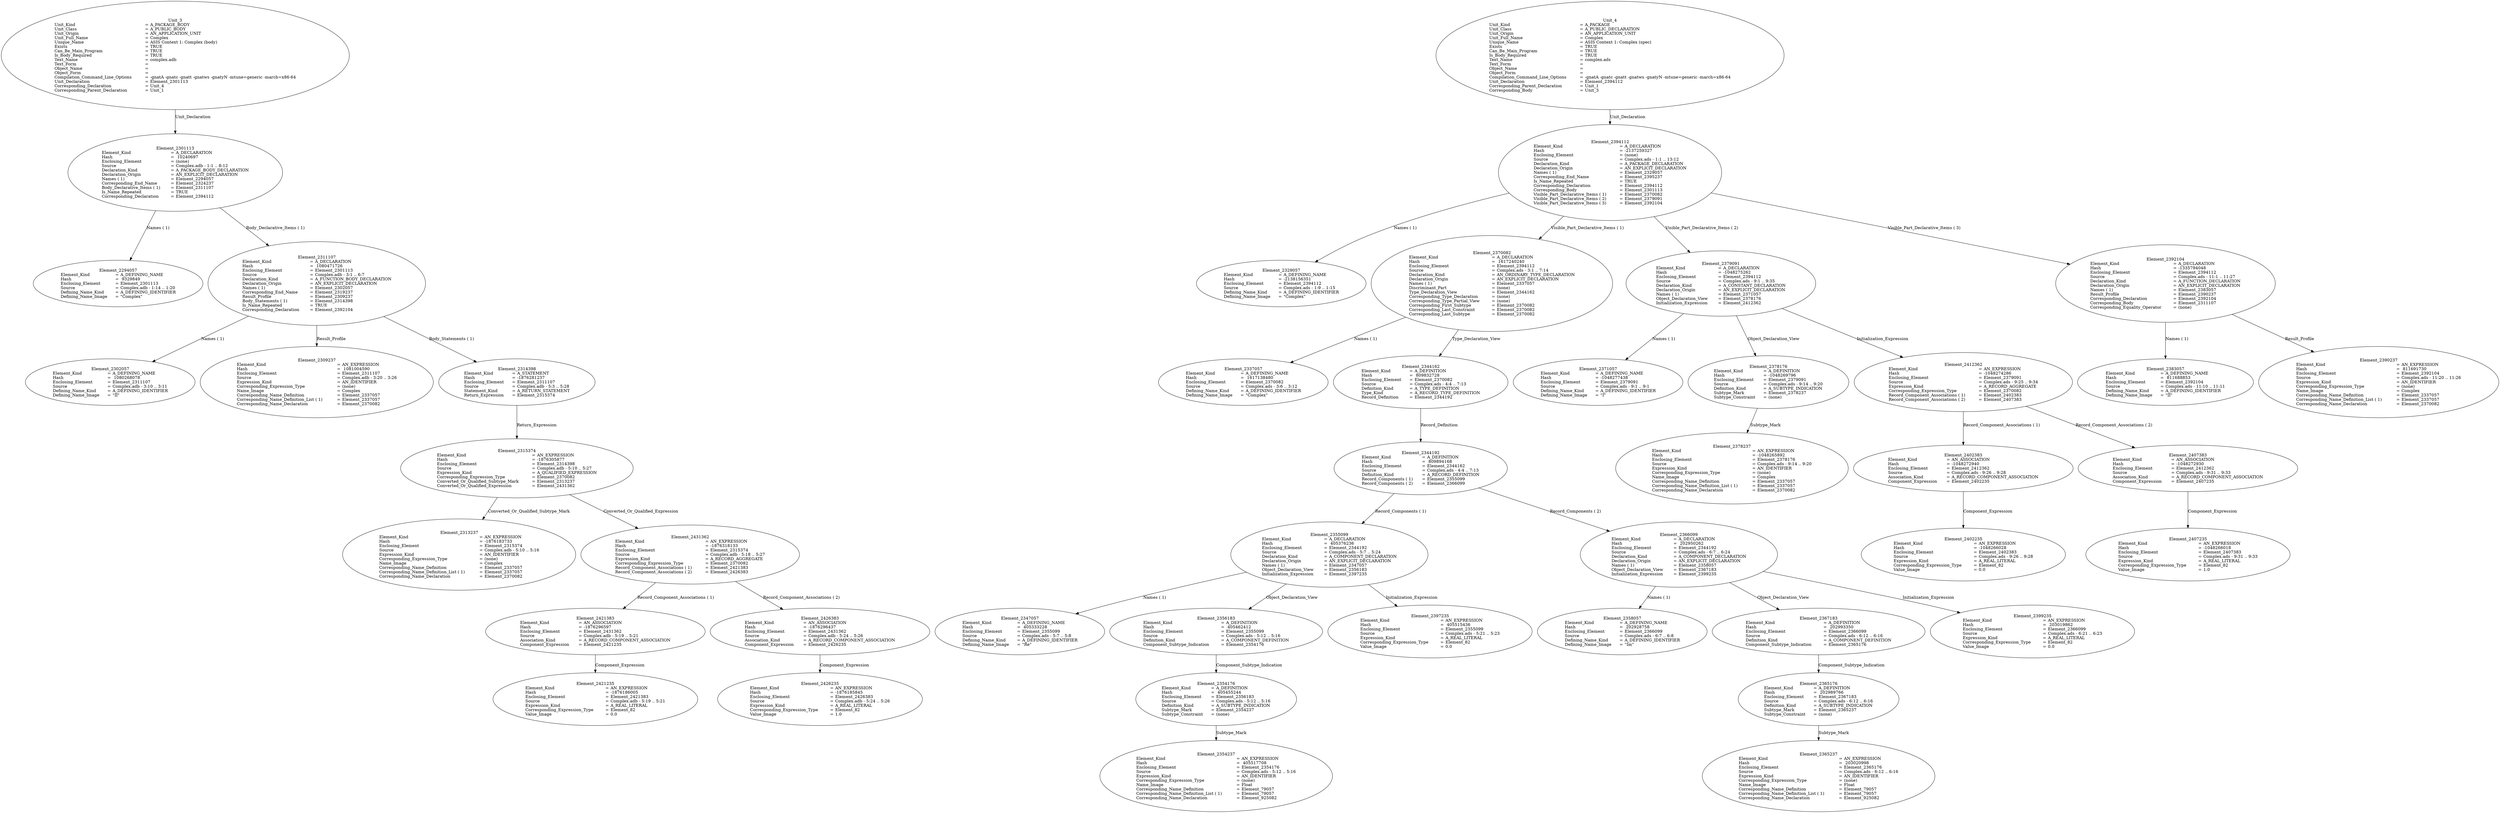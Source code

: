 digraph "complex.adt" {
  Unit_3 -> Element_2301113
      [ label=Unit_Declaration ];
  Unit_3
      [ label=<<TABLE BORDER="0" CELLBORDER="0" CELLSPACING="0" CELLPADDING="0"> 
          <TR><TD COLSPAN="3">Unit_3</TD></TR>
          <TR><TD ALIGN="LEFT">Unit_Kind   </TD><TD> = </TD><TD ALIGN="LEFT">A_PACKAGE_BODY</TD></TR>
          <TR><TD ALIGN="LEFT">Unit_Class   </TD><TD> = </TD><TD ALIGN="LEFT">A_PUBLIC_BODY</TD></TR>
          <TR><TD ALIGN="LEFT">Unit_Origin   </TD><TD> = </TD><TD ALIGN="LEFT">AN_APPLICATION_UNIT</TD></TR>
          <TR><TD ALIGN="LEFT">Unit_Full_Name    </TD><TD> = </TD><TD ALIGN="LEFT">Complex</TD></TR>
          <TR><TD ALIGN="LEFT">Unique_Name   </TD><TD> = </TD><TD ALIGN="LEFT">ASIS Context 1: Complex (body)</TD></TR>
          <TR><TD ALIGN="LEFT">Exists  </TD><TD> = </TD><TD ALIGN="LEFT">TRUE</TD></TR>
          <TR><TD ALIGN="LEFT">Can_Be_Main_Program     </TD><TD> = </TD><TD ALIGN="LEFT">TRUE</TD></TR>
          <TR><TD ALIGN="LEFT">Is_Body_Required     </TD><TD> = </TD><TD ALIGN="LEFT">TRUE</TD></TR>
          <TR><TD ALIGN="LEFT">Text_Name   </TD><TD> = </TD><TD ALIGN="LEFT">complex.adb</TD></TR>
          <TR><TD ALIGN="LEFT">Text_Form   </TD><TD> = </TD><TD ALIGN="LEFT"></TD></TR>
          <TR><TD ALIGN="LEFT">Object_Name   </TD><TD> = </TD><TD ALIGN="LEFT"></TD></TR>
          <TR><TD ALIGN="LEFT">Object_Form   </TD><TD> = </TD><TD ALIGN="LEFT"></TD></TR>
          <TR><TD ALIGN="LEFT">Compilation_Command_Line_Options         </TD><TD> = </TD><TD ALIGN="LEFT">-gnatA -gnatc -gnatt -gnatws -gnatyN -mtune=generic -march=x86-64</TD></TR>
          <TR><TD ALIGN="LEFT">Unit_Declaration     </TD><TD> = </TD><TD ALIGN="LEFT">Element_2301113</TD></TR>
          <TR><TD ALIGN="LEFT">Corresponding_Declaration       </TD><TD> = </TD><TD ALIGN="LEFT">Unit_4</TD></TR>
          <TR><TD ALIGN="LEFT">Corresponding_Parent_Declaration         </TD><TD> = </TD><TD ALIGN="LEFT">Unit_1</TD></TR>
          </TABLE>> ];
  Element_2301113 -> Element_2294057
      [ label="Names ( 1)" ];
  Element_2301113 -> Element_2311107
      [ label="Body_Declarative_Items ( 1)" ];
  Element_2301113
      [ label=<<TABLE BORDER="0" CELLBORDER="0" CELLSPACING="0" CELLPADDING="0"> 
          <TR><TD COLSPAN="3">Element_2301113</TD></TR>
          <TR><TD ALIGN="LEFT">Element_Kind    </TD><TD> = </TD><TD ALIGN="LEFT">A_DECLARATION</TD></TR>
          <TR><TD ALIGN="LEFT">Hash  </TD><TD> = </TD><TD ALIGN="LEFT"> 10240697</TD></TR>
          <TR><TD ALIGN="LEFT">Enclosing_Element     </TD><TD> = </TD><TD ALIGN="LEFT">(none)</TD></TR>
          <TR><TD ALIGN="LEFT">Source  </TD><TD> = </TD><TD ALIGN="LEFT">Complex.adb - 1:1 .. 8:12</TD></TR>
          <TR><TD ALIGN="LEFT">Declaration_Kind     </TD><TD> = </TD><TD ALIGN="LEFT">A_PACKAGE_BODY_DECLARATION</TD></TR>
          <TR><TD ALIGN="LEFT">Declaration_Origin     </TD><TD> = </TD><TD ALIGN="LEFT">AN_EXPLICIT_DECLARATION</TD></TR>
          <TR><TD ALIGN="LEFT">Names ( 1)   </TD><TD> = </TD><TD ALIGN="LEFT">Element_2294057</TD></TR>
          <TR><TD ALIGN="LEFT">Corresponding_End_Name      </TD><TD> = </TD><TD ALIGN="LEFT">Element_2324237</TD></TR>
          <TR><TD ALIGN="LEFT">Body_Declarative_Items ( 1)       </TD><TD> = </TD><TD ALIGN="LEFT">Element_2311107</TD></TR>
          <TR><TD ALIGN="LEFT">Is_Name_Repeated     </TD><TD> = </TD><TD ALIGN="LEFT">TRUE</TD></TR>
          <TR><TD ALIGN="LEFT">Corresponding_Declaration       </TD><TD> = </TD><TD ALIGN="LEFT">Element_2394112</TD></TR>
          </TABLE>> ];
  Element_2294057
      [ label=<<TABLE BORDER="0" CELLBORDER="0" CELLSPACING="0" CELLPADDING="0"> 
          <TR><TD COLSPAN="3">Element_2294057</TD></TR>
          <TR><TD ALIGN="LEFT">Element_Kind    </TD><TD> = </TD><TD ALIGN="LEFT">A_DEFINING_NAME</TD></TR>
          <TR><TD ALIGN="LEFT">Hash  </TD><TD> = </TD><TD ALIGN="LEFT"> 9329849</TD></TR>
          <TR><TD ALIGN="LEFT">Enclosing_Element     </TD><TD> = </TD><TD ALIGN="LEFT">Element_2301113</TD></TR>
          <TR><TD ALIGN="LEFT">Source  </TD><TD> = </TD><TD ALIGN="LEFT">Complex.adb - 1:14 .. 1:20</TD></TR>
          <TR><TD ALIGN="LEFT">Defining_Name_Kind     </TD><TD> = </TD><TD ALIGN="LEFT">A_DEFINING_IDENTIFIER</TD></TR>
          <TR><TD ALIGN="LEFT">Defining_Name_Image     </TD><TD> = </TD><TD ALIGN="LEFT">"Complex"</TD></TR>
          </TABLE>> ];
  Element_2311107 -> Element_2302057
      [ label="Names ( 1)" ];
  Element_2311107 -> Element_2309237
      [ label=Result_Profile ];
  Element_2311107 -> Element_2314398
      [ label="Body_Statements ( 1)" ];
  Element_2311107
      [ label=<<TABLE BORDER="0" CELLBORDER="0" CELLSPACING="0" CELLPADDING="0"> 
          <TR><TD COLSPAN="3">Element_2311107</TD></TR>
          <TR><TD ALIGN="LEFT">Element_Kind    </TD><TD> = </TD><TD ALIGN="LEFT">A_DECLARATION</TD></TR>
          <TR><TD ALIGN="LEFT">Hash  </TD><TD> = </TD><TD ALIGN="LEFT"> 1080471726</TD></TR>
          <TR><TD ALIGN="LEFT">Enclosing_Element     </TD><TD> = </TD><TD ALIGN="LEFT">Element_2301113</TD></TR>
          <TR><TD ALIGN="LEFT">Source  </TD><TD> = </TD><TD ALIGN="LEFT">Complex.adb - 3:1 .. 6:7</TD></TR>
          <TR><TD ALIGN="LEFT">Declaration_Kind     </TD><TD> = </TD><TD ALIGN="LEFT">A_FUNCTION_BODY_DECLARATION</TD></TR>
          <TR><TD ALIGN="LEFT">Declaration_Origin     </TD><TD> = </TD><TD ALIGN="LEFT">AN_EXPLICIT_DECLARATION</TD></TR>
          <TR><TD ALIGN="LEFT">Names ( 1)   </TD><TD> = </TD><TD ALIGN="LEFT">Element_2302057</TD></TR>
          <TR><TD ALIGN="LEFT">Corresponding_End_Name      </TD><TD> = </TD><TD ALIGN="LEFT">Element_2319237</TD></TR>
          <TR><TD ALIGN="LEFT">Result_Profile    </TD><TD> = </TD><TD ALIGN="LEFT">Element_2309237</TD></TR>
          <TR><TD ALIGN="LEFT">Body_Statements ( 1)      </TD><TD> = </TD><TD ALIGN="LEFT">Element_2314398</TD></TR>
          <TR><TD ALIGN="LEFT">Is_Name_Repeated     </TD><TD> = </TD><TD ALIGN="LEFT">TRUE</TD></TR>
          <TR><TD ALIGN="LEFT">Corresponding_Declaration       </TD><TD> = </TD><TD ALIGN="LEFT">Element_2392104</TD></TR>
          </TABLE>> ];
  Element_2302057
      [ label=<<TABLE BORDER="0" CELLBORDER="0" CELLSPACING="0" CELLPADDING="0"> 
          <TR><TD COLSPAN="3">Element_2302057</TD></TR>
          <TR><TD ALIGN="LEFT">Element_Kind    </TD><TD> = </TD><TD ALIGN="LEFT">A_DEFINING_NAME</TD></TR>
          <TR><TD ALIGN="LEFT">Hash  </TD><TD> = </TD><TD ALIGN="LEFT"> 1080268078</TD></TR>
          <TR><TD ALIGN="LEFT">Enclosing_Element     </TD><TD> = </TD><TD ALIGN="LEFT">Element_2311107</TD></TR>
          <TR><TD ALIGN="LEFT">Source  </TD><TD> = </TD><TD ALIGN="LEFT">Complex.adb - 3:10 .. 3:11</TD></TR>
          <TR><TD ALIGN="LEFT">Defining_Name_Kind     </TD><TD> = </TD><TD ALIGN="LEFT">A_DEFINING_IDENTIFIER</TD></TR>
          <TR><TD ALIGN="LEFT">Defining_Name_Image     </TD><TD> = </TD><TD ALIGN="LEFT">"II"</TD></TR>
          </TABLE>> ];
  Element_2309237
      [ label=<<TABLE BORDER="0" CELLBORDER="0" CELLSPACING="0" CELLPADDING="0"> 
          <TR><TD COLSPAN="3">Element_2309237</TD></TR>
          <TR><TD ALIGN="LEFT">Element_Kind    </TD><TD> = </TD><TD ALIGN="LEFT">AN_EXPRESSION</TD></TR>
          <TR><TD ALIGN="LEFT">Hash  </TD><TD> = </TD><TD ALIGN="LEFT"> 1081004590</TD></TR>
          <TR><TD ALIGN="LEFT">Enclosing_Element     </TD><TD> = </TD><TD ALIGN="LEFT">Element_2311107</TD></TR>
          <TR><TD ALIGN="LEFT">Source  </TD><TD> = </TD><TD ALIGN="LEFT">Complex.adb - 3:20 .. 3:26</TD></TR>
          <TR><TD ALIGN="LEFT">Expression_Kind    </TD><TD> = </TD><TD ALIGN="LEFT">AN_IDENTIFIER</TD></TR>
          <TR><TD ALIGN="LEFT">Corresponding_Expression_Type        </TD><TD> = </TD><TD ALIGN="LEFT">(none)</TD></TR>
          <TR><TD ALIGN="LEFT">Name_Image   </TD><TD> = </TD><TD ALIGN="LEFT">Complex</TD></TR>
          <TR><TD ALIGN="LEFT">Corresponding_Name_Definition        </TD><TD> = </TD><TD ALIGN="LEFT">Element_2337057</TD></TR>
          <TR><TD ALIGN="LEFT">Corresponding_Name_Definition_List ( 1)          </TD><TD> = </TD><TD ALIGN="LEFT">Element_2337057</TD></TR>
          <TR><TD ALIGN="LEFT">Corresponding_Name_Declaration        </TD><TD> = </TD><TD ALIGN="LEFT">Element_2370082</TD></TR>
          </TABLE>> ];
  Element_2314398 -> Element_2315374
      [ label=Return_Expression ];
  Element_2314398
      [ label=<<TABLE BORDER="0" CELLBORDER="0" CELLSPACING="0" CELLPADDING="0"> 
          <TR><TD COLSPAN="3">Element_2314398</TD></TR>
          <TR><TD ALIGN="LEFT">Element_Kind    </TD><TD> = </TD><TD ALIGN="LEFT">A_STATEMENT</TD></TR>
          <TR><TD ALIGN="LEFT">Hash  </TD><TD> = </TD><TD ALIGN="LEFT">-1876281237</TD></TR>
          <TR><TD ALIGN="LEFT">Enclosing_Element     </TD><TD> = </TD><TD ALIGN="LEFT">Element_2311107</TD></TR>
          <TR><TD ALIGN="LEFT">Source  </TD><TD> = </TD><TD ALIGN="LEFT">Complex.adb - 5:3 .. 5:28</TD></TR>
          <TR><TD ALIGN="LEFT">Statement_Kind    </TD><TD> = </TD><TD ALIGN="LEFT">A_RETURN_STATEMENT</TD></TR>
          <TR><TD ALIGN="LEFT">Return_Expression     </TD><TD> = </TD><TD ALIGN="LEFT">Element_2315374</TD></TR>
          </TABLE>> ];
  Element_2315374 -> Element_2313237
      [ label=Converted_Or_Qualified_Subtype_Mark ];
  Element_2315374 -> Element_2431362
      [ label=Converted_Or_Qualified_Expression ];
  Element_2315374
      [ label=<<TABLE BORDER="0" CELLBORDER="0" CELLSPACING="0" CELLPADDING="0"> 
          <TR><TD COLSPAN="3">Element_2315374</TD></TR>
          <TR><TD ALIGN="LEFT">Element_Kind    </TD><TD> = </TD><TD ALIGN="LEFT">AN_EXPRESSION</TD></TR>
          <TR><TD ALIGN="LEFT">Hash  </TD><TD> = </TD><TD ALIGN="LEFT">-1876305877</TD></TR>
          <TR><TD ALIGN="LEFT">Enclosing_Element     </TD><TD> = </TD><TD ALIGN="LEFT">Element_2314398</TD></TR>
          <TR><TD ALIGN="LEFT">Source  </TD><TD> = </TD><TD ALIGN="LEFT">Complex.adb - 5:10 .. 5:27</TD></TR>
          <TR><TD ALIGN="LEFT">Expression_Kind    </TD><TD> = </TD><TD ALIGN="LEFT">A_QUALIFIED_EXPRESSION</TD></TR>
          <TR><TD ALIGN="LEFT">Corresponding_Expression_Type        </TD><TD> = </TD><TD ALIGN="LEFT">Element_2370082</TD></TR>
          <TR><TD ALIGN="LEFT">Converted_Or_Qualified_Subtype_Mark         </TD><TD> = </TD><TD ALIGN="LEFT">Element_2313237</TD></TR>
          <TR><TD ALIGN="LEFT">Converted_Or_Qualified_Expression         </TD><TD> = </TD><TD ALIGN="LEFT">Element_2431362</TD></TR>
          </TABLE>> ];
  Element_2313237
      [ label=<<TABLE BORDER="0" CELLBORDER="0" CELLSPACING="0" CELLPADDING="0"> 
          <TR><TD COLSPAN="3">Element_2313237</TD></TR>
          <TR><TD ALIGN="LEFT">Element_Kind    </TD><TD> = </TD><TD ALIGN="LEFT">AN_EXPRESSION</TD></TR>
          <TR><TD ALIGN="LEFT">Hash  </TD><TD> = </TD><TD ALIGN="LEFT">-1876183733</TD></TR>
          <TR><TD ALIGN="LEFT">Enclosing_Element     </TD><TD> = </TD><TD ALIGN="LEFT">Element_2315374</TD></TR>
          <TR><TD ALIGN="LEFT">Source  </TD><TD> = </TD><TD ALIGN="LEFT">Complex.adb - 5:10 .. 5:16</TD></TR>
          <TR><TD ALIGN="LEFT">Expression_Kind    </TD><TD> = </TD><TD ALIGN="LEFT">AN_IDENTIFIER</TD></TR>
          <TR><TD ALIGN="LEFT">Corresponding_Expression_Type        </TD><TD> = </TD><TD ALIGN="LEFT">(none)</TD></TR>
          <TR><TD ALIGN="LEFT">Name_Image   </TD><TD> = </TD><TD ALIGN="LEFT">Complex</TD></TR>
          <TR><TD ALIGN="LEFT">Corresponding_Name_Definition        </TD><TD> = </TD><TD ALIGN="LEFT">Element_2337057</TD></TR>
          <TR><TD ALIGN="LEFT">Corresponding_Name_Definition_List ( 1)          </TD><TD> = </TD><TD ALIGN="LEFT">Element_2337057</TD></TR>
          <TR><TD ALIGN="LEFT">Corresponding_Name_Declaration        </TD><TD> = </TD><TD ALIGN="LEFT">Element_2370082</TD></TR>
          </TABLE>> ];
  Element_2431362 -> Element_2421383
      [ label="Record_Component_Associations ( 1)" ];
  Element_2431362 -> Element_2426383
      [ label="Record_Component_Associations ( 2)" ];
  Element_2431362
      [ label=<<TABLE BORDER="0" CELLBORDER="0" CELLSPACING="0" CELLPADDING="0"> 
          <TR><TD COLSPAN="3">Element_2431362</TD></TR>
          <TR><TD ALIGN="LEFT">Element_Kind    </TD><TD> = </TD><TD ALIGN="LEFT">AN_EXPRESSION</TD></TR>
          <TR><TD ALIGN="LEFT">Hash  </TD><TD> = </TD><TD ALIGN="LEFT">-1876318133</TD></TR>
          <TR><TD ALIGN="LEFT">Enclosing_Element     </TD><TD> = </TD><TD ALIGN="LEFT">Element_2315374</TD></TR>
          <TR><TD ALIGN="LEFT">Source  </TD><TD> = </TD><TD ALIGN="LEFT">Complex.adb - 5:18 .. 5:27</TD></TR>
          <TR><TD ALIGN="LEFT">Expression_Kind    </TD><TD> = </TD><TD ALIGN="LEFT">A_RECORD_AGGREGATE</TD></TR>
          <TR><TD ALIGN="LEFT">Corresponding_Expression_Type        </TD><TD> = </TD><TD ALIGN="LEFT">Element_2370082</TD></TR>
          <TR><TD ALIGN="LEFT">Record_Component_Associations ( 1)         </TD><TD> = </TD><TD ALIGN="LEFT">Element_2421383</TD></TR>
          <TR><TD ALIGN="LEFT">Record_Component_Associations ( 2)         </TD><TD> = </TD><TD ALIGN="LEFT">Element_2426383</TD></TR>
          </TABLE>> ];
  Element_2421383 -> Element_2421235
      [ label=Component_Expression ];
  Element_2421383
      [ label=<<TABLE BORDER="0" CELLBORDER="0" CELLSPACING="0" CELLPADDING="0"> 
          <TR><TD COLSPAN="3">Element_2421383</TD></TR>
          <TR><TD ALIGN="LEFT">Element_Kind    </TD><TD> = </TD><TD ALIGN="LEFT">AN_ASSOCIATION</TD></TR>
          <TR><TD ALIGN="LEFT">Hash  </TD><TD> = </TD><TD ALIGN="LEFT">-1876296597</TD></TR>
          <TR><TD ALIGN="LEFT">Enclosing_Element     </TD><TD> = </TD><TD ALIGN="LEFT">Element_2431362</TD></TR>
          <TR><TD ALIGN="LEFT">Source  </TD><TD> = </TD><TD ALIGN="LEFT">Complex.adb - 5:19 .. 5:21</TD></TR>
          <TR><TD ALIGN="LEFT">Association_Kind     </TD><TD> = </TD><TD ALIGN="LEFT">A_RECORD_COMPONENT_ASSOCIATION</TD></TR>
          <TR><TD ALIGN="LEFT">Component_Expression      </TD><TD> = </TD><TD ALIGN="LEFT">Element_2421235</TD></TR>
          </TABLE>> ];
  Element_2421235
      [ label=<<TABLE BORDER="0" CELLBORDER="0" CELLSPACING="0" CELLPADDING="0"> 
          <TR><TD COLSPAN="3">Element_2421235</TD></TR>
          <TR><TD ALIGN="LEFT">Element_Kind    </TD><TD> = </TD><TD ALIGN="LEFT">AN_EXPRESSION</TD></TR>
          <TR><TD ALIGN="LEFT">Hash  </TD><TD> = </TD><TD ALIGN="LEFT">-1876186005</TD></TR>
          <TR><TD ALIGN="LEFT">Enclosing_Element     </TD><TD> = </TD><TD ALIGN="LEFT">Element_2421383</TD></TR>
          <TR><TD ALIGN="LEFT">Source  </TD><TD> = </TD><TD ALIGN="LEFT">Complex.adb - 5:19 .. 5:21</TD></TR>
          <TR><TD ALIGN="LEFT">Expression_Kind    </TD><TD> = </TD><TD ALIGN="LEFT">A_REAL_LITERAL</TD></TR>
          <TR><TD ALIGN="LEFT">Corresponding_Expression_Type        </TD><TD> = </TD><TD ALIGN="LEFT">Element_82</TD></TR>
          <TR><TD ALIGN="LEFT">Value_Image   </TD><TD> = </TD><TD ALIGN="LEFT">0.0</TD></TR>
          </TABLE>> ];
  Element_2426383 -> Element_2426235
      [ label=Component_Expression ];
  Element_2426383
      [ label=<<TABLE BORDER="0" CELLBORDER="0" CELLSPACING="0" CELLPADDING="0"> 
          <TR><TD COLSPAN="3">Element_2426383</TD></TR>
          <TR><TD ALIGN="LEFT">Element_Kind    </TD><TD> = </TD><TD ALIGN="LEFT">AN_ASSOCIATION</TD></TR>
          <TR><TD ALIGN="LEFT">Hash  </TD><TD> = </TD><TD ALIGN="LEFT">-1876296437</TD></TR>
          <TR><TD ALIGN="LEFT">Enclosing_Element     </TD><TD> = </TD><TD ALIGN="LEFT">Element_2431362</TD></TR>
          <TR><TD ALIGN="LEFT">Source  </TD><TD> = </TD><TD ALIGN="LEFT">Complex.adb - 5:24 .. 5:26</TD></TR>
          <TR><TD ALIGN="LEFT">Association_Kind     </TD><TD> = </TD><TD ALIGN="LEFT">A_RECORD_COMPONENT_ASSOCIATION</TD></TR>
          <TR><TD ALIGN="LEFT">Component_Expression      </TD><TD> = </TD><TD ALIGN="LEFT">Element_2426235</TD></TR>
          </TABLE>> ];
  Element_2426235
      [ label=<<TABLE BORDER="0" CELLBORDER="0" CELLSPACING="0" CELLPADDING="0"> 
          <TR><TD COLSPAN="3">Element_2426235</TD></TR>
          <TR><TD ALIGN="LEFT">Element_Kind    </TD><TD> = </TD><TD ALIGN="LEFT">AN_EXPRESSION</TD></TR>
          <TR><TD ALIGN="LEFT">Hash  </TD><TD> = </TD><TD ALIGN="LEFT">-1876185845</TD></TR>
          <TR><TD ALIGN="LEFT">Enclosing_Element     </TD><TD> = </TD><TD ALIGN="LEFT">Element_2426383</TD></TR>
          <TR><TD ALIGN="LEFT">Source  </TD><TD> = </TD><TD ALIGN="LEFT">Complex.adb - 5:24 .. 5:26</TD></TR>
          <TR><TD ALIGN="LEFT">Expression_Kind    </TD><TD> = </TD><TD ALIGN="LEFT">A_REAL_LITERAL</TD></TR>
          <TR><TD ALIGN="LEFT">Corresponding_Expression_Type        </TD><TD> = </TD><TD ALIGN="LEFT">Element_82</TD></TR>
          <TR><TD ALIGN="LEFT">Value_Image   </TD><TD> = </TD><TD ALIGN="LEFT">1.0</TD></TR>
          </TABLE>> ];
  Unit_4 -> Element_2394112
      [ label=Unit_Declaration ];
  Unit_4
      [ label=<<TABLE BORDER="0" CELLBORDER="0" CELLSPACING="0" CELLPADDING="0"> 
          <TR><TD COLSPAN="3">Unit_4</TD></TR>
          <TR><TD ALIGN="LEFT">Unit_Kind   </TD><TD> = </TD><TD ALIGN="LEFT">A_PACKAGE</TD></TR>
          <TR><TD ALIGN="LEFT">Unit_Class   </TD><TD> = </TD><TD ALIGN="LEFT">A_PUBLIC_DECLARATION</TD></TR>
          <TR><TD ALIGN="LEFT">Unit_Origin   </TD><TD> = </TD><TD ALIGN="LEFT">AN_APPLICATION_UNIT</TD></TR>
          <TR><TD ALIGN="LEFT">Unit_Full_Name    </TD><TD> = </TD><TD ALIGN="LEFT">Complex</TD></TR>
          <TR><TD ALIGN="LEFT">Unique_Name   </TD><TD> = </TD><TD ALIGN="LEFT">ASIS Context 1: Complex (spec)</TD></TR>
          <TR><TD ALIGN="LEFT">Exists  </TD><TD> = </TD><TD ALIGN="LEFT">TRUE</TD></TR>
          <TR><TD ALIGN="LEFT">Can_Be_Main_Program     </TD><TD> = </TD><TD ALIGN="LEFT">TRUE</TD></TR>
          <TR><TD ALIGN="LEFT">Is_Body_Required     </TD><TD> = </TD><TD ALIGN="LEFT">TRUE</TD></TR>
          <TR><TD ALIGN="LEFT">Text_Name   </TD><TD> = </TD><TD ALIGN="LEFT">complex.ads</TD></TR>
          <TR><TD ALIGN="LEFT">Text_Form   </TD><TD> = </TD><TD ALIGN="LEFT"></TD></TR>
          <TR><TD ALIGN="LEFT">Object_Name   </TD><TD> = </TD><TD ALIGN="LEFT"></TD></TR>
          <TR><TD ALIGN="LEFT">Object_Form   </TD><TD> = </TD><TD ALIGN="LEFT"></TD></TR>
          <TR><TD ALIGN="LEFT">Compilation_Command_Line_Options         </TD><TD> = </TD><TD ALIGN="LEFT">-gnatA -gnatc -gnatt -gnatws -gnatyN -mtune=generic -march=x86-64</TD></TR>
          <TR><TD ALIGN="LEFT">Unit_Declaration     </TD><TD> = </TD><TD ALIGN="LEFT">Element_2394112</TD></TR>
          <TR><TD ALIGN="LEFT">Corresponding_Parent_Declaration         </TD><TD> = </TD><TD ALIGN="LEFT">Unit_1</TD></TR>
          <TR><TD ALIGN="LEFT">Corresponding_Body     </TD><TD> = </TD><TD ALIGN="LEFT">Unit_3</TD></TR>
          </TABLE>> ];
  Element_2394112 -> Element_2329057
      [ label="Names ( 1)" ];
  Element_2394112 -> Element_2370082
      [ label="Visible_Part_Declarative_Items ( 1)" ];
  Element_2394112 -> Element_2379091
      [ label="Visible_Part_Declarative_Items ( 2)" ];
  Element_2394112 -> Element_2392104
      [ label="Visible_Part_Declarative_Items ( 3)" ];
  Element_2394112
      [ label=<<TABLE BORDER="0" CELLBORDER="0" CELLSPACING="0" CELLPADDING="0"> 
          <TR><TD COLSPAN="3">Element_2394112</TD></TR>
          <TR><TD ALIGN="LEFT">Element_Kind    </TD><TD> = </TD><TD ALIGN="LEFT">A_DECLARATION</TD></TR>
          <TR><TD ALIGN="LEFT">Hash  </TD><TD> = </TD><TD ALIGN="LEFT">-2137259327</TD></TR>
          <TR><TD ALIGN="LEFT">Enclosing_Element     </TD><TD> = </TD><TD ALIGN="LEFT">(none)</TD></TR>
          <TR><TD ALIGN="LEFT">Source  </TD><TD> = </TD><TD ALIGN="LEFT">Complex.ads - 1:1 .. 13:12</TD></TR>
          <TR><TD ALIGN="LEFT">Declaration_Kind     </TD><TD> = </TD><TD ALIGN="LEFT">A_PACKAGE_DECLARATION</TD></TR>
          <TR><TD ALIGN="LEFT">Declaration_Origin     </TD><TD> = </TD><TD ALIGN="LEFT">AN_EXPLICIT_DECLARATION</TD></TR>
          <TR><TD ALIGN="LEFT">Names ( 1)   </TD><TD> = </TD><TD ALIGN="LEFT">Element_2329057</TD></TR>
          <TR><TD ALIGN="LEFT">Corresponding_End_Name      </TD><TD> = </TD><TD ALIGN="LEFT">Element_2395237</TD></TR>
          <TR><TD ALIGN="LEFT">Is_Name_Repeated     </TD><TD> = </TD><TD ALIGN="LEFT">TRUE</TD></TR>
          <TR><TD ALIGN="LEFT">Corresponding_Declaration       </TD><TD> = </TD><TD ALIGN="LEFT">Element_2394112</TD></TR>
          <TR><TD ALIGN="LEFT">Corresponding_Body     </TD><TD> = </TD><TD ALIGN="LEFT">Element_2301113</TD></TR>
          <TR><TD ALIGN="LEFT">Visible_Part_Declarative_Items ( 1)         </TD><TD> = </TD><TD ALIGN="LEFT">Element_2370082</TD></TR>
          <TR><TD ALIGN="LEFT">Visible_Part_Declarative_Items ( 2)         </TD><TD> = </TD><TD ALIGN="LEFT">Element_2379091</TD></TR>
          <TR><TD ALIGN="LEFT">Visible_Part_Declarative_Items ( 3)         </TD><TD> = </TD><TD ALIGN="LEFT">Element_2392104</TD></TR>
          </TABLE>> ];
  Element_2329057
      [ label=<<TABLE BORDER="0" CELLBORDER="0" CELLSPACING="0" CELLPADDING="0"> 
          <TR><TD COLSPAN="3">Element_2329057</TD></TR>
          <TR><TD ALIGN="LEFT">Element_Kind    </TD><TD> = </TD><TD ALIGN="LEFT">A_DEFINING_NAME</TD></TR>
          <TR><TD ALIGN="LEFT">Hash  </TD><TD> = </TD><TD ALIGN="LEFT">-2138156351</TD></TR>
          <TR><TD ALIGN="LEFT">Enclosing_Element     </TD><TD> = </TD><TD ALIGN="LEFT">Element_2394112</TD></TR>
          <TR><TD ALIGN="LEFT">Source  </TD><TD> = </TD><TD ALIGN="LEFT">Complex.ads - 1:9 .. 1:15</TD></TR>
          <TR><TD ALIGN="LEFT">Defining_Name_Kind     </TD><TD> = </TD><TD ALIGN="LEFT">A_DEFINING_IDENTIFIER</TD></TR>
          <TR><TD ALIGN="LEFT">Defining_Name_Image     </TD><TD> = </TD><TD ALIGN="LEFT">"Complex"</TD></TR>
          </TABLE>> ];
  Element_2370082 -> Element_2337057
      [ label="Names ( 1)" ];
  Element_2370082 -> Element_2344162
      [ label=Type_Declaration_View ];
  Element_2370082
      [ label=<<TABLE BORDER="0" CELLBORDER="0" CELLSPACING="0" CELLPADDING="0"> 
          <TR><TD COLSPAN="3">Element_2370082</TD></TR>
          <TR><TD ALIGN="LEFT">Element_Kind    </TD><TD> = </TD><TD ALIGN="LEFT">A_DECLARATION</TD></TR>
          <TR><TD ALIGN="LEFT">Hash  </TD><TD> = </TD><TD ALIGN="LEFT"> 1617240240</TD></TR>
          <TR><TD ALIGN="LEFT">Enclosing_Element     </TD><TD> = </TD><TD ALIGN="LEFT">Element_2394112</TD></TR>
          <TR><TD ALIGN="LEFT">Source  </TD><TD> = </TD><TD ALIGN="LEFT">Complex.ads - 3:1 .. 7:14</TD></TR>
          <TR><TD ALIGN="LEFT">Declaration_Kind     </TD><TD> = </TD><TD ALIGN="LEFT">AN_ORDINARY_TYPE_DECLARATION</TD></TR>
          <TR><TD ALIGN="LEFT">Declaration_Origin     </TD><TD> = </TD><TD ALIGN="LEFT">AN_EXPLICIT_DECLARATION</TD></TR>
          <TR><TD ALIGN="LEFT">Names ( 1)   </TD><TD> = </TD><TD ALIGN="LEFT">Element_2337057</TD></TR>
          <TR><TD ALIGN="LEFT">Discriminant_Part     </TD><TD> = </TD><TD ALIGN="LEFT">(none)</TD></TR>
          <TR><TD ALIGN="LEFT">Type_Declaration_View      </TD><TD> = </TD><TD ALIGN="LEFT">Element_2344162</TD></TR>
          <TR><TD ALIGN="LEFT">Corresponding_Type_Declaration        </TD><TD> = </TD><TD ALIGN="LEFT">(none)</TD></TR>
          <TR><TD ALIGN="LEFT">Corresponding_Type_Partial_View        </TD><TD> = </TD><TD ALIGN="LEFT">(none)</TD></TR>
          <TR><TD ALIGN="LEFT">Corresponding_First_Subtype       </TD><TD> = </TD><TD ALIGN="LEFT">Element_2370082</TD></TR>
          <TR><TD ALIGN="LEFT">Corresponding_Last_Constraint        </TD><TD> = </TD><TD ALIGN="LEFT">Element_2370082</TD></TR>
          <TR><TD ALIGN="LEFT">Corresponding_Last_Subtype       </TD><TD> = </TD><TD ALIGN="LEFT">Element_2370082</TD></TR>
          </TABLE>> ];
  Element_2337057
      [ label=<<TABLE BORDER="0" CELLBORDER="0" CELLSPACING="0" CELLPADDING="0"> 
          <TR><TD COLSPAN="3">Element_2337057</TD></TR>
          <TR><TD ALIGN="LEFT">Element_Kind    </TD><TD> = </TD><TD ALIGN="LEFT">A_DEFINING_NAME</TD></TR>
          <TR><TD ALIGN="LEFT">Hash  </TD><TD> = </TD><TD ALIGN="LEFT"> 1617138480</TD></TR>
          <TR><TD ALIGN="LEFT">Enclosing_Element     </TD><TD> = </TD><TD ALIGN="LEFT">Element_2370082</TD></TR>
          <TR><TD ALIGN="LEFT">Source  </TD><TD> = </TD><TD ALIGN="LEFT">Complex.ads - 3:6 .. 3:12</TD></TR>
          <TR><TD ALIGN="LEFT">Defining_Name_Kind     </TD><TD> = </TD><TD ALIGN="LEFT">A_DEFINING_IDENTIFIER</TD></TR>
          <TR><TD ALIGN="LEFT">Defining_Name_Image     </TD><TD> = </TD><TD ALIGN="LEFT">"Complex"</TD></TR>
          </TABLE>> ];
  Element_2344162 -> Element_2344192
      [ label=Record_Definition ];
  Element_2344162
      [ label=<<TABLE BORDER="0" CELLBORDER="0" CELLSPACING="0" CELLPADDING="0"> 
          <TR><TD COLSPAN="3">Element_2344162</TD></TR>
          <TR><TD ALIGN="LEFT">Element_Kind    </TD><TD> = </TD><TD ALIGN="LEFT">A_DEFINITION</TD></TR>
          <TR><TD ALIGN="LEFT">Hash  </TD><TD> = </TD><TD ALIGN="LEFT"> 809832728</TD></TR>
          <TR><TD ALIGN="LEFT">Enclosing_Element     </TD><TD> = </TD><TD ALIGN="LEFT">Element_2370082</TD></TR>
          <TR><TD ALIGN="LEFT">Source  </TD><TD> = </TD><TD ALIGN="LEFT">Complex.ads - 4:4 .. 7:13</TD></TR>
          <TR><TD ALIGN="LEFT">Definition_Kind    </TD><TD> = </TD><TD ALIGN="LEFT">A_TYPE_DEFINITION</TD></TR>
          <TR><TD ALIGN="LEFT">Type_Kind   </TD><TD> = </TD><TD ALIGN="LEFT">A_RECORD_TYPE_DEFINITION</TD></TR>
          <TR><TD ALIGN="LEFT">Record_Definition     </TD><TD> = </TD><TD ALIGN="LEFT">Element_2344192</TD></TR>
          </TABLE>> ];
  Element_2344192 -> Element_2355099
      [ label="Record_Components ( 1)" ];
  Element_2344192 -> Element_2366099
      [ label="Record_Components ( 2)" ];
  Element_2344192
      [ label=<<TABLE BORDER="0" CELLBORDER="0" CELLSPACING="0" CELLPADDING="0"> 
          <TR><TD COLSPAN="3">Element_2344192</TD></TR>
          <TR><TD ALIGN="LEFT">Element_Kind    </TD><TD> = </TD><TD ALIGN="LEFT">A_DEFINITION</TD></TR>
          <TR><TD ALIGN="LEFT">Hash  </TD><TD> = </TD><TD ALIGN="LEFT"> 809894168</TD></TR>
          <TR><TD ALIGN="LEFT">Enclosing_Element     </TD><TD> = </TD><TD ALIGN="LEFT">Element_2344162</TD></TR>
          <TR><TD ALIGN="LEFT">Source  </TD><TD> = </TD><TD ALIGN="LEFT">Complex.ads - 4:4 .. 7:13</TD></TR>
          <TR><TD ALIGN="LEFT">Definition_Kind    </TD><TD> = </TD><TD ALIGN="LEFT">A_RECORD_DEFINITION</TD></TR>
          <TR><TD ALIGN="LEFT">Record_Components ( 1)      </TD><TD> = </TD><TD ALIGN="LEFT">Element_2355099</TD></TR>
          <TR><TD ALIGN="LEFT">Record_Components ( 2)      </TD><TD> = </TD><TD ALIGN="LEFT">Element_2366099</TD></TR>
          </TABLE>> ];
  Element_2355099 -> Element_2347057
      [ label="Names ( 1)" ];
  Element_2355099 -> Element_2356183
      [ label=Object_Declaration_View ];
  Element_2355099 -> Element_2397235
      [ label=Initialization_Expression ];
  Element_2355099
      [ label=<<TABLE BORDER="0" CELLBORDER="0" CELLSPACING="0" CELLPADDING="0"> 
          <TR><TD COLSPAN="3">Element_2355099</TD></TR>
          <TR><TD ALIGN="LEFT">Element_Kind    </TD><TD> = </TD><TD ALIGN="LEFT">A_DECLARATION</TD></TR>
          <TR><TD ALIGN="LEFT">Hash  </TD><TD> = </TD><TD ALIGN="LEFT"> 405376236</TD></TR>
          <TR><TD ALIGN="LEFT">Enclosing_Element     </TD><TD> = </TD><TD ALIGN="LEFT">Element_2344192</TD></TR>
          <TR><TD ALIGN="LEFT">Source  </TD><TD> = </TD><TD ALIGN="LEFT">Complex.ads - 5:7 .. 5:24</TD></TR>
          <TR><TD ALIGN="LEFT">Declaration_Kind     </TD><TD> = </TD><TD ALIGN="LEFT">A_COMPONENT_DECLARATION</TD></TR>
          <TR><TD ALIGN="LEFT">Declaration_Origin     </TD><TD> = </TD><TD ALIGN="LEFT">AN_EXPLICIT_DECLARATION</TD></TR>
          <TR><TD ALIGN="LEFT">Names ( 1)   </TD><TD> = </TD><TD ALIGN="LEFT">Element_2347057</TD></TR>
          <TR><TD ALIGN="LEFT">Object_Declaration_View      </TD><TD> = </TD><TD ALIGN="LEFT">Element_2356183</TD></TR>
          <TR><TD ALIGN="LEFT">Initialization_Expression       </TD><TD> = </TD><TD ALIGN="LEFT">Element_2397235</TD></TR>
          </TABLE>> ];
  Element_2347057
      [ label=<<TABLE BORDER="0" CELLBORDER="0" CELLSPACING="0" CELLPADDING="0"> 
          <TR><TD COLSPAN="3">Element_2347057</TD></TR>
          <TR><TD ALIGN="LEFT">Element_Kind    </TD><TD> = </TD><TD ALIGN="LEFT">A_DEFINING_NAME</TD></TR>
          <TR><TD ALIGN="LEFT">Hash  </TD><TD> = </TD><TD ALIGN="LEFT"> 405333228</TD></TR>
          <TR><TD ALIGN="LEFT">Enclosing_Element     </TD><TD> = </TD><TD ALIGN="LEFT">Element_2355099</TD></TR>
          <TR><TD ALIGN="LEFT">Source  </TD><TD> = </TD><TD ALIGN="LEFT">Complex.ads - 5:7 .. 5:8</TD></TR>
          <TR><TD ALIGN="LEFT">Defining_Name_Kind     </TD><TD> = </TD><TD ALIGN="LEFT">A_DEFINING_IDENTIFIER</TD></TR>
          <TR><TD ALIGN="LEFT">Defining_Name_Image     </TD><TD> = </TD><TD ALIGN="LEFT">"Re"</TD></TR>
          </TABLE>> ];
  Element_2356183 -> Element_2354176
      [ label=Component_Subtype_Indication ];
  Element_2356183
      [ label=<<TABLE BORDER="0" CELLBORDER="0" CELLSPACING="0" CELLPADDING="0"> 
          <TR><TD COLSPAN="3">Element_2356183</TD></TR>
          <TR><TD ALIGN="LEFT">Element_Kind    </TD><TD> = </TD><TD ALIGN="LEFT">A_DEFINITION</TD></TR>
          <TR><TD ALIGN="LEFT">Hash  </TD><TD> = </TD><TD ALIGN="LEFT"> 405462412</TD></TR>
          <TR><TD ALIGN="LEFT">Enclosing_Element     </TD><TD> = </TD><TD ALIGN="LEFT">Element_2355099</TD></TR>
          <TR><TD ALIGN="LEFT">Source  </TD><TD> = </TD><TD ALIGN="LEFT">Complex.ads - 5:12 .. 5:16</TD></TR>
          <TR><TD ALIGN="LEFT">Definition_Kind    </TD><TD> = </TD><TD ALIGN="LEFT">A_COMPONENT_DEFINITION</TD></TR>
          <TR><TD ALIGN="LEFT">Component_Subtype_Indication        </TD><TD> = </TD><TD ALIGN="LEFT">Element_2354176</TD></TR>
          </TABLE>> ];
  Element_2354176 -> Element_2354237
      [ label=Subtype_Mark ];
  Element_2354176
      [ label=<<TABLE BORDER="0" CELLBORDER="0" CELLSPACING="0" CELLPADDING="0"> 
          <TR><TD COLSPAN="3">Element_2354176</TD></TR>
          <TR><TD ALIGN="LEFT">Element_Kind    </TD><TD> = </TD><TD ALIGN="LEFT">A_DEFINITION</TD></TR>
          <TR><TD ALIGN="LEFT">Hash  </TD><TD> = </TD><TD ALIGN="LEFT"> 405455244</TD></TR>
          <TR><TD ALIGN="LEFT">Enclosing_Element     </TD><TD> = </TD><TD ALIGN="LEFT">Element_2356183</TD></TR>
          <TR><TD ALIGN="LEFT">Source  </TD><TD> = </TD><TD ALIGN="LEFT">Complex.ads - 5:12 .. 5:16</TD></TR>
          <TR><TD ALIGN="LEFT">Definition_Kind    </TD><TD> = </TD><TD ALIGN="LEFT">A_SUBTYPE_INDICATION</TD></TR>
          <TR><TD ALIGN="LEFT">Subtype_Mark    </TD><TD> = </TD><TD ALIGN="LEFT">Element_2354237</TD></TR>
          <TR><TD ALIGN="LEFT">Subtype_Constraint     </TD><TD> = </TD><TD ALIGN="LEFT">(none)</TD></TR>
          </TABLE>> ];
  Element_2354237
      [ label=<<TABLE BORDER="0" CELLBORDER="0" CELLSPACING="0" CELLPADDING="0"> 
          <TR><TD COLSPAN="3">Element_2354237</TD></TR>
          <TR><TD ALIGN="LEFT">Element_Kind    </TD><TD> = </TD><TD ALIGN="LEFT">AN_EXPRESSION</TD></TR>
          <TR><TD ALIGN="LEFT">Hash  </TD><TD> = </TD><TD ALIGN="LEFT"> 405517708</TD></TR>
          <TR><TD ALIGN="LEFT">Enclosing_Element     </TD><TD> = </TD><TD ALIGN="LEFT">Element_2354176</TD></TR>
          <TR><TD ALIGN="LEFT">Source  </TD><TD> = </TD><TD ALIGN="LEFT">Complex.ads - 5:12 .. 5:16</TD></TR>
          <TR><TD ALIGN="LEFT">Expression_Kind    </TD><TD> = </TD><TD ALIGN="LEFT">AN_IDENTIFIER</TD></TR>
          <TR><TD ALIGN="LEFT">Corresponding_Expression_Type        </TD><TD> = </TD><TD ALIGN="LEFT">(none)</TD></TR>
          <TR><TD ALIGN="LEFT">Name_Image   </TD><TD> = </TD><TD ALIGN="LEFT">Float</TD></TR>
          <TR><TD ALIGN="LEFT">Corresponding_Name_Definition        </TD><TD> = </TD><TD ALIGN="LEFT">Element_79057</TD></TR>
          <TR><TD ALIGN="LEFT">Corresponding_Name_Definition_List ( 1)          </TD><TD> = </TD><TD ALIGN="LEFT">Element_79057</TD></TR>
          <TR><TD ALIGN="LEFT">Corresponding_Name_Declaration        </TD><TD> = </TD><TD ALIGN="LEFT">Element_925082</TD></TR>
          </TABLE>> ];
  Element_2397235
      [ label=<<TABLE BORDER="0" CELLBORDER="0" CELLSPACING="0" CELLPADDING="0"> 
          <TR><TD COLSPAN="3">Element_2397235</TD></TR>
          <TR><TD ALIGN="LEFT">Element_Kind    </TD><TD> = </TD><TD ALIGN="LEFT">AN_EXPRESSION</TD></TR>
          <TR><TD ALIGN="LEFT">Hash  </TD><TD> = </TD><TD ALIGN="LEFT"> 405515436</TD></TR>
          <TR><TD ALIGN="LEFT">Enclosing_Element     </TD><TD> = </TD><TD ALIGN="LEFT">Element_2355099</TD></TR>
          <TR><TD ALIGN="LEFT">Source  </TD><TD> = </TD><TD ALIGN="LEFT">Complex.ads - 5:21 .. 5:23</TD></TR>
          <TR><TD ALIGN="LEFT">Expression_Kind    </TD><TD> = </TD><TD ALIGN="LEFT">A_REAL_LITERAL</TD></TR>
          <TR><TD ALIGN="LEFT">Corresponding_Expression_Type        </TD><TD> = </TD><TD ALIGN="LEFT">Element_82</TD></TR>
          <TR><TD ALIGN="LEFT">Value_Image   </TD><TD> = </TD><TD ALIGN="LEFT">0.0</TD></TR>
          </TABLE>> ];
  Element_2366099 -> Element_2358057
      [ label="Names ( 1)" ];
  Element_2366099 -> Element_2367183
      [ label=Object_Declaration_View ];
  Element_2366099 -> Element_2399235
      [ label=Initialization_Expression ];
  Element_2366099
      [ label=<<TABLE BORDER="0" CELLBORDER="0" CELLSPACING="0" CELLPADDING="0"> 
          <TR><TD COLSPAN="3">Element_2366099</TD></TR>
          <TR><TD ALIGN="LEFT">Element_Kind    </TD><TD> = </TD><TD ALIGN="LEFT">A_DECLARATION</TD></TR>
          <TR><TD ALIGN="LEFT">Hash  </TD><TD> = </TD><TD ALIGN="LEFT"> 202950262</TD></TR>
          <TR><TD ALIGN="LEFT">Enclosing_Element     </TD><TD> = </TD><TD ALIGN="LEFT">Element_2344192</TD></TR>
          <TR><TD ALIGN="LEFT">Source  </TD><TD> = </TD><TD ALIGN="LEFT">Complex.ads - 6:7 .. 6:24</TD></TR>
          <TR><TD ALIGN="LEFT">Declaration_Kind     </TD><TD> = </TD><TD ALIGN="LEFT">A_COMPONENT_DECLARATION</TD></TR>
          <TR><TD ALIGN="LEFT">Declaration_Origin     </TD><TD> = </TD><TD ALIGN="LEFT">AN_EXPLICIT_DECLARATION</TD></TR>
          <TR><TD ALIGN="LEFT">Names ( 1)   </TD><TD> = </TD><TD ALIGN="LEFT">Element_2358057</TD></TR>
          <TR><TD ALIGN="LEFT">Object_Declaration_View      </TD><TD> = </TD><TD ALIGN="LEFT">Element_2367183</TD></TR>
          <TR><TD ALIGN="LEFT">Initialization_Expression       </TD><TD> = </TD><TD ALIGN="LEFT">Element_2399235</TD></TR>
          </TABLE>> ];
  Element_2358057
      [ label=<<TABLE BORDER="0" CELLBORDER="0" CELLSPACING="0" CELLPADDING="0"> 
          <TR><TD COLSPAN="3">Element_2358057</TD></TR>
          <TR><TD ALIGN="LEFT">Element_Kind    </TD><TD> = </TD><TD ALIGN="LEFT">A_DEFINING_NAME</TD></TR>
          <TR><TD ALIGN="LEFT">Hash  </TD><TD> = </TD><TD ALIGN="LEFT"> 202928758</TD></TR>
          <TR><TD ALIGN="LEFT">Enclosing_Element     </TD><TD> = </TD><TD ALIGN="LEFT">Element_2366099</TD></TR>
          <TR><TD ALIGN="LEFT">Source  </TD><TD> = </TD><TD ALIGN="LEFT">Complex.ads - 6:7 .. 6:8</TD></TR>
          <TR><TD ALIGN="LEFT">Defining_Name_Kind     </TD><TD> = </TD><TD ALIGN="LEFT">A_DEFINING_IDENTIFIER</TD></TR>
          <TR><TD ALIGN="LEFT">Defining_Name_Image     </TD><TD> = </TD><TD ALIGN="LEFT">"Im"</TD></TR>
          </TABLE>> ];
  Element_2367183 -> Element_2365176
      [ label=Component_Subtype_Indication ];
  Element_2367183
      [ label=<<TABLE BORDER="0" CELLBORDER="0" CELLSPACING="0" CELLPADDING="0"> 
          <TR><TD COLSPAN="3">Element_2367183</TD></TR>
          <TR><TD ALIGN="LEFT">Element_Kind    </TD><TD> = </TD><TD ALIGN="LEFT">A_DEFINITION</TD></TR>
          <TR><TD ALIGN="LEFT">Hash  </TD><TD> = </TD><TD ALIGN="LEFT"> 202993350</TD></TR>
          <TR><TD ALIGN="LEFT">Enclosing_Element     </TD><TD> = </TD><TD ALIGN="LEFT">Element_2366099</TD></TR>
          <TR><TD ALIGN="LEFT">Source  </TD><TD> = </TD><TD ALIGN="LEFT">Complex.ads - 6:12 .. 6:16</TD></TR>
          <TR><TD ALIGN="LEFT">Definition_Kind    </TD><TD> = </TD><TD ALIGN="LEFT">A_COMPONENT_DEFINITION</TD></TR>
          <TR><TD ALIGN="LEFT">Component_Subtype_Indication        </TD><TD> = </TD><TD ALIGN="LEFT">Element_2365176</TD></TR>
          </TABLE>> ];
  Element_2365176 -> Element_2365237
      [ label=Subtype_Mark ];
  Element_2365176
      [ label=<<TABLE BORDER="0" CELLBORDER="0" CELLSPACING="0" CELLPADDING="0"> 
          <TR><TD COLSPAN="3">Element_2365176</TD></TR>
          <TR><TD ALIGN="LEFT">Element_Kind    </TD><TD> = </TD><TD ALIGN="LEFT">A_DEFINITION</TD></TR>
          <TR><TD ALIGN="LEFT">Hash  </TD><TD> = </TD><TD ALIGN="LEFT"> 202989766</TD></TR>
          <TR><TD ALIGN="LEFT">Enclosing_Element     </TD><TD> = </TD><TD ALIGN="LEFT">Element_2367183</TD></TR>
          <TR><TD ALIGN="LEFT">Source  </TD><TD> = </TD><TD ALIGN="LEFT">Complex.ads - 6:12 .. 6:16</TD></TR>
          <TR><TD ALIGN="LEFT">Definition_Kind    </TD><TD> = </TD><TD ALIGN="LEFT">A_SUBTYPE_INDICATION</TD></TR>
          <TR><TD ALIGN="LEFT">Subtype_Mark    </TD><TD> = </TD><TD ALIGN="LEFT">Element_2365237</TD></TR>
          <TR><TD ALIGN="LEFT">Subtype_Constraint     </TD><TD> = </TD><TD ALIGN="LEFT">(none)</TD></TR>
          </TABLE>> ];
  Element_2365237
      [ label=<<TABLE BORDER="0" CELLBORDER="0" CELLSPACING="0" CELLPADDING="0"> 
          <TR><TD COLSPAN="3">Element_2365237</TD></TR>
          <TR><TD ALIGN="LEFT">Element_Kind    </TD><TD> = </TD><TD ALIGN="LEFT">AN_EXPRESSION</TD></TR>
          <TR><TD ALIGN="LEFT">Hash  </TD><TD> = </TD><TD ALIGN="LEFT"> 203020998</TD></TR>
          <TR><TD ALIGN="LEFT">Enclosing_Element     </TD><TD> = </TD><TD ALIGN="LEFT">Element_2365176</TD></TR>
          <TR><TD ALIGN="LEFT">Source  </TD><TD> = </TD><TD ALIGN="LEFT">Complex.ads - 6:12 .. 6:16</TD></TR>
          <TR><TD ALIGN="LEFT">Expression_Kind    </TD><TD> = </TD><TD ALIGN="LEFT">AN_IDENTIFIER</TD></TR>
          <TR><TD ALIGN="LEFT">Corresponding_Expression_Type        </TD><TD> = </TD><TD ALIGN="LEFT">(none)</TD></TR>
          <TR><TD ALIGN="LEFT">Name_Image   </TD><TD> = </TD><TD ALIGN="LEFT">Float</TD></TR>
          <TR><TD ALIGN="LEFT">Corresponding_Name_Definition        </TD><TD> = </TD><TD ALIGN="LEFT">Element_79057</TD></TR>
          <TR><TD ALIGN="LEFT">Corresponding_Name_Definition_List ( 1)          </TD><TD> = </TD><TD ALIGN="LEFT">Element_79057</TD></TR>
          <TR><TD ALIGN="LEFT">Corresponding_Name_Declaration        </TD><TD> = </TD><TD ALIGN="LEFT">Element_925082</TD></TR>
          </TABLE>> ];
  Element_2399235
      [ label=<<TABLE BORDER="0" CELLBORDER="0" CELLSPACING="0" CELLPADDING="0"> 
          <TR><TD COLSPAN="3">Element_2399235</TD></TR>
          <TR><TD ALIGN="LEFT">Element_Kind    </TD><TD> = </TD><TD ALIGN="LEFT">AN_EXPRESSION</TD></TR>
          <TR><TD ALIGN="LEFT">Hash  </TD><TD> = </TD><TD ALIGN="LEFT"> 203019862</TD></TR>
          <TR><TD ALIGN="LEFT">Enclosing_Element     </TD><TD> = </TD><TD ALIGN="LEFT">Element_2366099</TD></TR>
          <TR><TD ALIGN="LEFT">Source  </TD><TD> = </TD><TD ALIGN="LEFT">Complex.ads - 6:21 .. 6:23</TD></TR>
          <TR><TD ALIGN="LEFT">Expression_Kind    </TD><TD> = </TD><TD ALIGN="LEFT">A_REAL_LITERAL</TD></TR>
          <TR><TD ALIGN="LEFT">Corresponding_Expression_Type        </TD><TD> = </TD><TD ALIGN="LEFT">Element_82</TD></TR>
          <TR><TD ALIGN="LEFT">Value_Image   </TD><TD> = </TD><TD ALIGN="LEFT">0.0</TD></TR>
          </TABLE>> ];
  Element_2379091 -> Element_2371057
      [ label="Names ( 1)" ];
  Element_2379091 -> Element_2378176
      [ label=Object_Declaration_View ];
  Element_2379091 -> Element_2412362
      [ label=Initialization_Expression ];
  Element_2379091
      [ label=<<TABLE BORDER="0" CELLBORDER="0" CELLSPACING="0" CELLPADDING="0"> 
          <TR><TD COLSPAN="3">Element_2379091</TD></TR>
          <TR><TD ALIGN="LEFT">Element_Kind    </TD><TD> = </TD><TD ALIGN="LEFT">A_DECLARATION</TD></TR>
          <TR><TD ALIGN="LEFT">Hash  </TD><TD> = </TD><TD ALIGN="LEFT">-1048275262</TD></TR>
          <TR><TD ALIGN="LEFT">Enclosing_Element     </TD><TD> = </TD><TD ALIGN="LEFT">Element_2394112</TD></TR>
          <TR><TD ALIGN="LEFT">Source  </TD><TD> = </TD><TD ALIGN="LEFT">Complex.ads - 9:1 .. 9:35</TD></TR>
          <TR><TD ALIGN="LEFT">Declaration_Kind     </TD><TD> = </TD><TD ALIGN="LEFT">A_CONSTANT_DECLARATION</TD></TR>
          <TR><TD ALIGN="LEFT">Declaration_Origin     </TD><TD> = </TD><TD ALIGN="LEFT">AN_EXPLICIT_DECLARATION</TD></TR>
          <TR><TD ALIGN="LEFT">Names ( 1)   </TD><TD> = </TD><TD ALIGN="LEFT">Element_2371057</TD></TR>
          <TR><TD ALIGN="LEFT">Object_Declaration_View      </TD><TD> = </TD><TD ALIGN="LEFT">Element_2378176</TD></TR>
          <TR><TD ALIGN="LEFT">Initialization_Expression       </TD><TD> = </TD><TD ALIGN="LEFT">Element_2412362</TD></TR>
          </TABLE>> ];
  Element_2371057
      [ label=<<TABLE BORDER="0" CELLBORDER="0" CELLSPACING="0" CELLPADDING="0"> 
          <TR><TD COLSPAN="3">Element_2371057</TD></TR>
          <TR><TD ALIGN="LEFT">Element_Kind    </TD><TD> = </TD><TD ALIGN="LEFT">A_DEFINING_NAME</TD></TR>
          <TR><TD ALIGN="LEFT">Hash  </TD><TD> = </TD><TD ALIGN="LEFT">-1048277438</TD></TR>
          <TR><TD ALIGN="LEFT">Enclosing_Element     </TD><TD> = </TD><TD ALIGN="LEFT">Element_2379091</TD></TR>
          <TR><TD ALIGN="LEFT">Source  </TD><TD> = </TD><TD ALIGN="LEFT">Complex.ads - 9:1 .. 9:1</TD></TR>
          <TR><TD ALIGN="LEFT">Defining_Name_Kind     </TD><TD> = </TD><TD ALIGN="LEFT">A_DEFINING_IDENTIFIER</TD></TR>
          <TR><TD ALIGN="LEFT">Defining_Name_Image     </TD><TD> = </TD><TD ALIGN="LEFT">"I"</TD></TR>
          </TABLE>> ];
  Element_2378176 -> Element_2378237
      [ label=Subtype_Mark ];
  Element_2378176
      [ label=<<TABLE BORDER="0" CELLBORDER="0" CELLSPACING="0" CELLPADDING="0"> 
          <TR><TD COLSPAN="3">Element_2378176</TD></TR>
          <TR><TD ALIGN="LEFT">Element_Kind    </TD><TD> = </TD><TD ALIGN="LEFT">A_DEFINITION</TD></TR>
          <TR><TD ALIGN="LEFT">Hash  </TD><TD> = </TD><TD ALIGN="LEFT">-1048269796</TD></TR>
          <TR><TD ALIGN="LEFT">Enclosing_Element     </TD><TD> = </TD><TD ALIGN="LEFT">Element_2379091</TD></TR>
          <TR><TD ALIGN="LEFT">Source  </TD><TD> = </TD><TD ALIGN="LEFT">Complex.ads - 9:14 .. 9:20</TD></TR>
          <TR><TD ALIGN="LEFT">Definition_Kind    </TD><TD> = </TD><TD ALIGN="LEFT">A_SUBTYPE_INDICATION</TD></TR>
          <TR><TD ALIGN="LEFT">Subtype_Mark    </TD><TD> = </TD><TD ALIGN="LEFT">Element_2378237</TD></TR>
          <TR><TD ALIGN="LEFT">Subtype_Constraint     </TD><TD> = </TD><TD ALIGN="LEFT">(none)</TD></TR>
          </TABLE>> ];
  Element_2378237
      [ label=<<TABLE BORDER="0" CELLBORDER="0" CELLSPACING="0" CELLPADDING="0"> 
          <TR><TD COLSPAN="3">Element_2378237</TD></TR>
          <TR><TD ALIGN="LEFT">Element_Kind    </TD><TD> = </TD><TD ALIGN="LEFT">AN_EXPRESSION</TD></TR>
          <TR><TD ALIGN="LEFT">Hash  </TD><TD> = </TD><TD ALIGN="LEFT">-1048265892</TD></TR>
          <TR><TD ALIGN="LEFT">Enclosing_Element     </TD><TD> = </TD><TD ALIGN="LEFT">Element_2378176</TD></TR>
          <TR><TD ALIGN="LEFT">Source  </TD><TD> = </TD><TD ALIGN="LEFT">Complex.ads - 9:14 .. 9:20</TD></TR>
          <TR><TD ALIGN="LEFT">Expression_Kind    </TD><TD> = </TD><TD ALIGN="LEFT">AN_IDENTIFIER</TD></TR>
          <TR><TD ALIGN="LEFT">Corresponding_Expression_Type        </TD><TD> = </TD><TD ALIGN="LEFT">(none)</TD></TR>
          <TR><TD ALIGN="LEFT">Name_Image   </TD><TD> = </TD><TD ALIGN="LEFT">Complex</TD></TR>
          <TR><TD ALIGN="LEFT">Corresponding_Name_Definition        </TD><TD> = </TD><TD ALIGN="LEFT">Element_2337057</TD></TR>
          <TR><TD ALIGN="LEFT">Corresponding_Name_Definition_List ( 1)          </TD><TD> = </TD><TD ALIGN="LEFT">Element_2337057</TD></TR>
          <TR><TD ALIGN="LEFT">Corresponding_Name_Declaration        </TD><TD> = </TD><TD ALIGN="LEFT">Element_2370082</TD></TR>
          </TABLE>> ];
  Element_2412362 -> Element_2402383
      [ label="Record_Component_Associations ( 1)" ];
  Element_2412362 -> Element_2407383
      [ label="Record_Component_Associations ( 2)" ];
  Element_2412362
      [ label=<<TABLE BORDER="0" CELLBORDER="0" CELLSPACING="0" CELLPADDING="0"> 
          <TR><TD COLSPAN="3">Element_2412362</TD></TR>
          <TR><TD ALIGN="LEFT">Element_Kind    </TD><TD> = </TD><TD ALIGN="LEFT">AN_EXPRESSION</TD></TR>
          <TR><TD ALIGN="LEFT">Hash  </TD><TD> = </TD><TD ALIGN="LEFT">-1048274286</TD></TR>
          <TR><TD ALIGN="LEFT">Enclosing_Element     </TD><TD> = </TD><TD ALIGN="LEFT">Element_2379091</TD></TR>
          <TR><TD ALIGN="LEFT">Source  </TD><TD> = </TD><TD ALIGN="LEFT">Complex.ads - 9:25 .. 9:34</TD></TR>
          <TR><TD ALIGN="LEFT">Expression_Kind    </TD><TD> = </TD><TD ALIGN="LEFT">A_RECORD_AGGREGATE</TD></TR>
          <TR><TD ALIGN="LEFT">Corresponding_Expression_Type        </TD><TD> = </TD><TD ALIGN="LEFT">Element_2370082</TD></TR>
          <TR><TD ALIGN="LEFT">Record_Component_Associations ( 1)         </TD><TD> = </TD><TD ALIGN="LEFT">Element_2402383</TD></TR>
          <TR><TD ALIGN="LEFT">Record_Component_Associations ( 2)         </TD><TD> = </TD><TD ALIGN="LEFT">Element_2407383</TD></TR>
          </TABLE>> ];
  Element_2402383 -> Element_2402235
      [ label=Component_Expression ];
  Element_2402383
      [ label=<<TABLE BORDER="0" CELLBORDER="0" CELLSPACING="0" CELLPADDING="0"> 
          <TR><TD COLSPAN="3">Element_2402383</TD></TR>
          <TR><TD ALIGN="LEFT">Element_Kind    </TD><TD> = </TD><TD ALIGN="LEFT">AN_ASSOCIATION</TD></TR>
          <TR><TD ALIGN="LEFT">Hash  </TD><TD> = </TD><TD ALIGN="LEFT">-1048272940</TD></TR>
          <TR><TD ALIGN="LEFT">Enclosing_Element     </TD><TD> = </TD><TD ALIGN="LEFT">Element_2412362</TD></TR>
          <TR><TD ALIGN="LEFT">Source  </TD><TD> = </TD><TD ALIGN="LEFT">Complex.ads - 9:26 .. 9:28</TD></TR>
          <TR><TD ALIGN="LEFT">Association_Kind     </TD><TD> = </TD><TD ALIGN="LEFT">A_RECORD_COMPONENT_ASSOCIATION</TD></TR>
          <TR><TD ALIGN="LEFT">Component_Expression      </TD><TD> = </TD><TD ALIGN="LEFT">Element_2402235</TD></TR>
          </TABLE>> ];
  Element_2402235
      [ label=<<TABLE BORDER="0" CELLBORDER="0" CELLSPACING="0" CELLPADDING="0"> 
          <TR><TD COLSPAN="3">Element_2402235</TD></TR>
          <TR><TD ALIGN="LEFT">Element_Kind    </TD><TD> = </TD><TD ALIGN="LEFT">AN_EXPRESSION</TD></TR>
          <TR><TD ALIGN="LEFT">Hash  </TD><TD> = </TD><TD ALIGN="LEFT">-1048266028</TD></TR>
          <TR><TD ALIGN="LEFT">Enclosing_Element     </TD><TD> = </TD><TD ALIGN="LEFT">Element_2402383</TD></TR>
          <TR><TD ALIGN="LEFT">Source  </TD><TD> = </TD><TD ALIGN="LEFT">Complex.ads - 9:26 .. 9:28</TD></TR>
          <TR><TD ALIGN="LEFT">Expression_Kind    </TD><TD> = </TD><TD ALIGN="LEFT">A_REAL_LITERAL</TD></TR>
          <TR><TD ALIGN="LEFT">Corresponding_Expression_Type        </TD><TD> = </TD><TD ALIGN="LEFT">Element_82</TD></TR>
          <TR><TD ALIGN="LEFT">Value_Image   </TD><TD> = </TD><TD ALIGN="LEFT">0.0</TD></TR>
          </TABLE>> ];
  Element_2407383 -> Element_2407235
      [ label=Component_Expression ];
  Element_2407383
      [ label=<<TABLE BORDER="0" CELLBORDER="0" CELLSPACING="0" CELLPADDING="0"> 
          <TR><TD COLSPAN="3">Element_2407383</TD></TR>
          <TR><TD ALIGN="LEFT">Element_Kind    </TD><TD> = </TD><TD ALIGN="LEFT">AN_ASSOCIATION</TD></TR>
          <TR><TD ALIGN="LEFT">Hash  </TD><TD> = </TD><TD ALIGN="LEFT">-1048272930</TD></TR>
          <TR><TD ALIGN="LEFT">Enclosing_Element     </TD><TD> = </TD><TD ALIGN="LEFT">Element_2412362</TD></TR>
          <TR><TD ALIGN="LEFT">Source  </TD><TD> = </TD><TD ALIGN="LEFT">Complex.ads - 9:31 .. 9:33</TD></TR>
          <TR><TD ALIGN="LEFT">Association_Kind     </TD><TD> = </TD><TD ALIGN="LEFT">A_RECORD_COMPONENT_ASSOCIATION</TD></TR>
          <TR><TD ALIGN="LEFT">Component_Expression      </TD><TD> = </TD><TD ALIGN="LEFT">Element_2407235</TD></TR>
          </TABLE>> ];
  Element_2407235
      [ label=<<TABLE BORDER="0" CELLBORDER="0" CELLSPACING="0" CELLPADDING="0"> 
          <TR><TD COLSPAN="3">Element_2407235</TD></TR>
          <TR><TD ALIGN="LEFT">Element_Kind    </TD><TD> = </TD><TD ALIGN="LEFT">AN_EXPRESSION</TD></TR>
          <TR><TD ALIGN="LEFT">Hash  </TD><TD> = </TD><TD ALIGN="LEFT">-1048266018</TD></TR>
          <TR><TD ALIGN="LEFT">Enclosing_Element     </TD><TD> = </TD><TD ALIGN="LEFT">Element_2407383</TD></TR>
          <TR><TD ALIGN="LEFT">Source  </TD><TD> = </TD><TD ALIGN="LEFT">Complex.ads - 9:31 .. 9:33</TD></TR>
          <TR><TD ALIGN="LEFT">Expression_Kind    </TD><TD> = </TD><TD ALIGN="LEFT">A_REAL_LITERAL</TD></TR>
          <TR><TD ALIGN="LEFT">Corresponding_Expression_Type        </TD><TD> = </TD><TD ALIGN="LEFT">Element_82</TD></TR>
          <TR><TD ALIGN="LEFT">Value_Image   </TD><TD> = </TD><TD ALIGN="LEFT">1.0</TD></TR>
          </TABLE>> ];
  Element_2392104 -> Element_2383057
      [ label="Names ( 1)" ];
  Element_2392104 -> Element_2390237
      [ label=Result_Profile ];
  Element_2392104
      [ label=<<TABLE BORDER="0" CELLBORDER="0" CELLSPACING="0" CELLPADDING="0"> 
          <TR><TD COLSPAN="3">Element_2392104</TD></TR>
          <TR><TD ALIGN="LEFT">Element_Kind    </TD><TD> = </TD><TD ALIGN="LEFT">A_DECLARATION</TD></TR>
          <TR><TD ALIGN="LEFT">Hash  </TD><TD> = </TD><TD ALIGN="LEFT">-1335794048</TD></TR>
          <TR><TD ALIGN="LEFT">Enclosing_Element     </TD><TD> = </TD><TD ALIGN="LEFT">Element_2394112</TD></TR>
          <TR><TD ALIGN="LEFT">Source  </TD><TD> = </TD><TD ALIGN="LEFT">Complex.ads - 11:1 .. 11:27</TD></TR>
          <TR><TD ALIGN="LEFT">Declaration_Kind     </TD><TD> = </TD><TD ALIGN="LEFT">A_FUNCTION_DECLARATION</TD></TR>
          <TR><TD ALIGN="LEFT">Declaration_Origin     </TD><TD> = </TD><TD ALIGN="LEFT">AN_EXPLICIT_DECLARATION</TD></TR>
          <TR><TD ALIGN="LEFT">Names ( 1)   </TD><TD> = </TD><TD ALIGN="LEFT">Element_2383057</TD></TR>
          <TR><TD ALIGN="LEFT">Result_Profile    </TD><TD> = </TD><TD ALIGN="LEFT">Element_2390237</TD></TR>
          <TR><TD ALIGN="LEFT">Corresponding_Declaration       </TD><TD> = </TD><TD ALIGN="LEFT">Element_2392104</TD></TR>
          <TR><TD ALIGN="LEFT">Corresponding_Body     </TD><TD> = </TD><TD ALIGN="LEFT">Element_2311107</TD></TR>
          <TR><TD ALIGN="LEFT">Corresponding_Equality_Operator        </TD><TD> = </TD><TD ALIGN="LEFT">(none)</TD></TR>
          </TABLE>> ];
  Element_2383057
      [ label=<<TABLE BORDER="0" CELLBORDER="0" CELLSPACING="0" CELLPADDING="0"> 
          <TR><TD COLSPAN="3">Element_2383057</TD></TR>
          <TR><TD ALIGN="LEFT">Element_Kind    </TD><TD> = </TD><TD ALIGN="LEFT">A_DEFINING_NAME</TD></TR>
          <TR><TD ALIGN="LEFT">Hash  </TD><TD> = </TD><TD ALIGN="LEFT"> 811688853</TD></TR>
          <TR><TD ALIGN="LEFT">Enclosing_Element     </TD><TD> = </TD><TD ALIGN="LEFT">Element_2392104</TD></TR>
          <TR><TD ALIGN="LEFT">Source  </TD><TD> = </TD><TD ALIGN="LEFT">Complex.ads - 11:10 .. 11:11</TD></TR>
          <TR><TD ALIGN="LEFT">Defining_Name_Kind     </TD><TD> = </TD><TD ALIGN="LEFT">A_DEFINING_IDENTIFIER</TD></TR>
          <TR><TD ALIGN="LEFT">Defining_Name_Image     </TD><TD> = </TD><TD ALIGN="LEFT">"II"</TD></TR>
          </TABLE>> ];
  Element_2390237
      [ label=<<TABLE BORDER="0" CELLBORDER="0" CELLSPACING="0" CELLPADDING="0"> 
          <TR><TD COLSPAN="3">Element_2390237</TD></TR>
          <TR><TD ALIGN="LEFT">Element_Kind    </TD><TD> = </TD><TD ALIGN="LEFT">AN_EXPRESSION</TD></TR>
          <TR><TD ALIGN="LEFT">Hash  </TD><TD> = </TD><TD ALIGN="LEFT"> 811691730</TD></TR>
          <TR><TD ALIGN="LEFT">Enclosing_Element     </TD><TD> = </TD><TD ALIGN="LEFT">Element_2392104</TD></TR>
          <TR><TD ALIGN="LEFT">Source  </TD><TD> = </TD><TD ALIGN="LEFT">Complex.ads - 11:20 .. 11:26</TD></TR>
          <TR><TD ALIGN="LEFT">Expression_Kind    </TD><TD> = </TD><TD ALIGN="LEFT">AN_IDENTIFIER</TD></TR>
          <TR><TD ALIGN="LEFT">Corresponding_Expression_Type        </TD><TD> = </TD><TD ALIGN="LEFT">(none)</TD></TR>
          <TR><TD ALIGN="LEFT">Name_Image   </TD><TD> = </TD><TD ALIGN="LEFT">Complex</TD></TR>
          <TR><TD ALIGN="LEFT">Corresponding_Name_Definition        </TD><TD> = </TD><TD ALIGN="LEFT">Element_2337057</TD></TR>
          <TR><TD ALIGN="LEFT">Corresponding_Name_Definition_List ( 1)          </TD><TD> = </TD><TD ALIGN="LEFT">Element_2337057</TD></TR>
          <TR><TD ALIGN="LEFT">Corresponding_Name_Declaration        </TD><TD> = </TD><TD ALIGN="LEFT">Element_2370082</TD></TR>
          </TABLE>> ]
}
